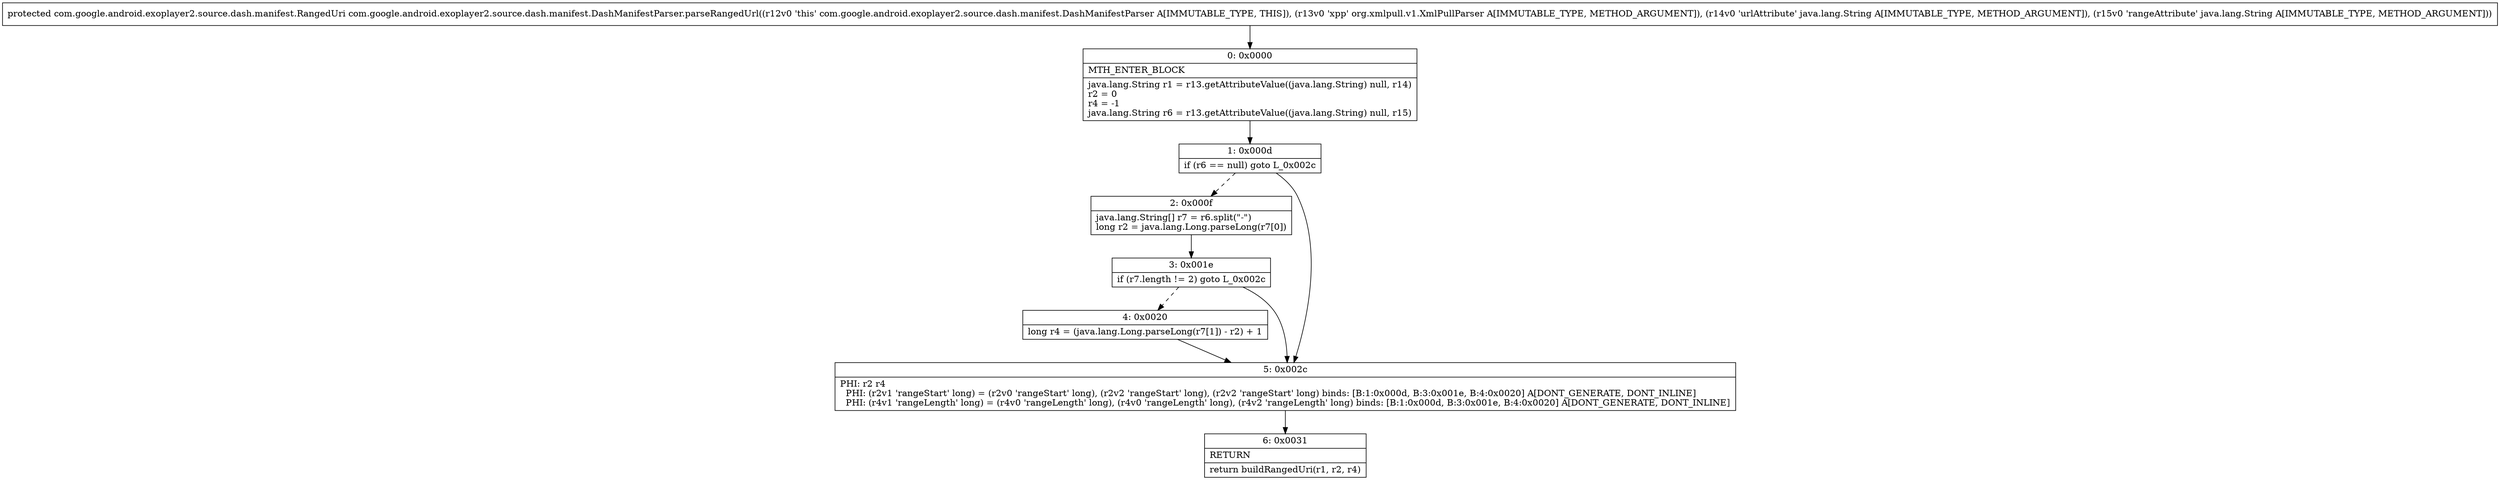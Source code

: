 digraph "CFG forcom.google.android.exoplayer2.source.dash.manifest.DashManifestParser.parseRangedUrl(Lorg\/xmlpull\/v1\/XmlPullParser;Ljava\/lang\/String;Ljava\/lang\/String;)Lcom\/google\/android\/exoplayer2\/source\/dash\/manifest\/RangedUri;" {
Node_0 [shape=record,label="{0\:\ 0x0000|MTH_ENTER_BLOCK\l|java.lang.String r1 = r13.getAttributeValue((java.lang.String) null, r14)\lr2 = 0\lr4 = \-1\ljava.lang.String r6 = r13.getAttributeValue((java.lang.String) null, r15)\l}"];
Node_1 [shape=record,label="{1\:\ 0x000d|if (r6 == null) goto L_0x002c\l}"];
Node_2 [shape=record,label="{2\:\ 0x000f|java.lang.String[] r7 = r6.split(\"\-\")\llong r2 = java.lang.Long.parseLong(r7[0])\l}"];
Node_3 [shape=record,label="{3\:\ 0x001e|if (r7.length != 2) goto L_0x002c\l}"];
Node_4 [shape=record,label="{4\:\ 0x0020|long r4 = (java.lang.Long.parseLong(r7[1]) \- r2) + 1\l}"];
Node_5 [shape=record,label="{5\:\ 0x002c|PHI: r2 r4 \l  PHI: (r2v1 'rangeStart' long) = (r2v0 'rangeStart' long), (r2v2 'rangeStart' long), (r2v2 'rangeStart' long) binds: [B:1:0x000d, B:3:0x001e, B:4:0x0020] A[DONT_GENERATE, DONT_INLINE]\l  PHI: (r4v1 'rangeLength' long) = (r4v0 'rangeLength' long), (r4v0 'rangeLength' long), (r4v2 'rangeLength' long) binds: [B:1:0x000d, B:3:0x001e, B:4:0x0020] A[DONT_GENERATE, DONT_INLINE]\l}"];
Node_6 [shape=record,label="{6\:\ 0x0031|RETURN\l|return buildRangedUri(r1, r2, r4)\l}"];
MethodNode[shape=record,label="{protected com.google.android.exoplayer2.source.dash.manifest.RangedUri com.google.android.exoplayer2.source.dash.manifest.DashManifestParser.parseRangedUrl((r12v0 'this' com.google.android.exoplayer2.source.dash.manifest.DashManifestParser A[IMMUTABLE_TYPE, THIS]), (r13v0 'xpp' org.xmlpull.v1.XmlPullParser A[IMMUTABLE_TYPE, METHOD_ARGUMENT]), (r14v0 'urlAttribute' java.lang.String A[IMMUTABLE_TYPE, METHOD_ARGUMENT]), (r15v0 'rangeAttribute' java.lang.String A[IMMUTABLE_TYPE, METHOD_ARGUMENT])) }"];
MethodNode -> Node_0;
Node_0 -> Node_1;
Node_1 -> Node_2[style=dashed];
Node_1 -> Node_5;
Node_2 -> Node_3;
Node_3 -> Node_4[style=dashed];
Node_3 -> Node_5;
Node_4 -> Node_5;
Node_5 -> Node_6;
}

